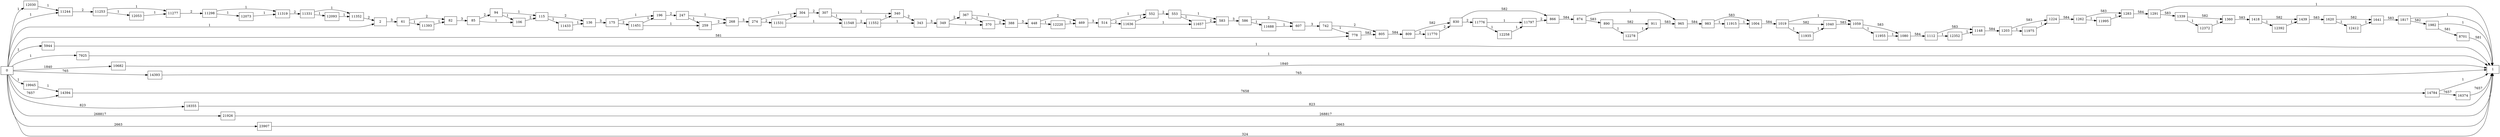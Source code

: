 digraph {
	graph [rankdir=LR]
	node [shape=rectangle]
	2 -> 61 [label=3]
	61 -> 82 [label=2]
	61 -> 11393 [label=1]
	82 -> 85 [label=3]
	85 -> 94 [label=2]
	85 -> 106 [label=1]
	94 -> 106 [label=1]
	94 -> 115 [label=1]
	106 -> 115 [label=2]
	115 -> 136 [label=2]
	115 -> 11433 [label=1]
	136 -> 175 [label=3]
	175 -> 196 [label=1]
	175 -> 11451 [label=2]
	196 -> 247 [label=2]
	247 -> 259 [label=1]
	247 -> 268 [label=1]
	259 -> 268 [label=2]
	268 -> 274 [label=3]
	274 -> 304 [label=1]
	274 -> 11531 [label=2]
	304 -> 307 [label=2]
	307 -> 340 [label=1]
	307 -> 11548 [label=1]
	340 -> 343 [label=2]
	343 -> 349 [label=3]
	349 -> 367 [label=2]
	349 -> 370 [label=1]
	367 -> 370 [label=1]
	367 -> 388 [label=1]
	370 -> 388 [label=2]
	388 -> 448 [label=3]
	448 -> 469 [label=2]
	448 -> 12220 [label=1]
	469 -> 514 [label=3]
	514 -> 552 [label=1]
	514 -> 11636 [label=2]
	552 -> 553 [label=2]
	553 -> 583 [label=1]
	553 -> 11657 [label=1]
	583 -> 586 [label=3]
	586 -> 607 [label=2]
	586 -> 11688 [label=1]
	607 -> 742 [label=3]
	742 -> 778 [label=1]
	742 -> 805 [label=2]
	778 -> 805 [label=582]
	805 -> 809 [label=584]
	809 -> 830 [label=582]
	809 -> 11770 [label=2]
	830 -> 866 [label=582]
	830 -> 11776 [label=2]
	866 -> 874 [label=584]
	874 -> 890 [label=583]
	874 -> 965 [label=1]
	890 -> 911 [label=582]
	890 -> 12278 [label=1]
	911 -> 965 [label=583]
	965 -> 983 [label=584]
	983 -> 1004 [label=583]
	983 -> 11915 [label=1]
	1004 -> 1019 [label=584]
	1019 -> 1040 [label=582]
	1019 -> 11935 [label=1]
	1019 -> 1059 [label=1]
	1040 -> 1059 [label=583]
	1059 -> 1080 [label=583]
	1059 -> 11955 [label=1]
	1080 -> 1112 [label=584]
	1112 -> 1148 [label=583]
	1112 -> 12352 [label=1]
	1148 -> 1203 [label=584]
	1203 -> 1224 [label=583]
	1203 -> 11975 [label=1]
	1224 -> 1262 [label=584]
	1262 -> 1283 [label=583]
	1262 -> 11995 [label=1]
	1283 -> 1291 [label=584]
	1291 -> 1 [label=1]
	1291 -> 1339 [label=583]
	1339 -> 1360 [label=582]
	1339 -> 12372 [label=1]
	1360 -> 1418 [label=583]
	1418 -> 1439 [label=582]
	1418 -> 12392 [label=1]
	1439 -> 1620 [label=583]
	1620 -> 1641 [label=582]
	1620 -> 12412 [label=1]
	1641 -> 1817 [label=583]
	1817 -> 1 [label=1]
	1817 -> 1982 [label=582]
	1982 -> 1 [label=1]
	1982 -> 8701 [label=581]
	5944 -> 1 [label=1]
	7925 -> 1 [label=1]
	8701 -> 1 [label=581]
	10682 -> 1 [label=1840]
	11244 -> 11253 [label=2]
	11253 -> 11277 [label=1]
	11253 -> 12053 [label=1]
	11277 -> 11298 [label=2]
	11298 -> 11319 [label=1]
	11298 -> 12073 [label=1]
	11319 -> 11331 [label=2]
	11331 -> 11352 [label=1]
	11331 -> 12093 [label=1]
	11352 -> 2 [label=2]
	11393 -> 82 [label=1]
	11433 -> 136 [label=1]
	11451 -> 259 [label=1]
	11451 -> 196 [label=1]
	11531 -> 304 [label=1]
	11531 -> 11548 [label=1]
	11548 -> 11552 [label=2]
	11552 -> 343 [label=1]
	11552 -> 340 [label=1]
	11636 -> 11657 [label=1]
	11636 -> 552 [label=1]
	11657 -> 583 [label=2]
	11688 -> 607 [label=1]
	11770 -> 830 [label=2]
	11776 -> 11797 [label=1]
	11776 -> 12258 [label=1]
	11797 -> 866 [label=2]
	11915 -> 1004 [label=1]
	11935 -> 1040 [label=1]
	11955 -> 1080 [label=1]
	11975 -> 1224 [label=1]
	11995 -> 1283 [label=1]
	12030 -> 11244 [label=1]
	12053 -> 11277 [label=1]
	12073 -> 11319 [label=1]
	12093 -> 11352 [label=1]
	12220 -> 469 [label=1]
	12258 -> 11797 [label=1]
	12278 -> 911 [label=1]
	12352 -> 1148 [label=1]
	12372 -> 1360 [label=1]
	12392 -> 1439 [label=1]
	12412 -> 1641 [label=1]
	14393 -> 1 [label=765]
	14394 -> 14784 [label=7658]
	14784 -> 1 [label=1]
	14784 -> 16374 [label=7657]
	16374 -> 1 [label=7657]
	18355 -> 1 [label=823]
	19945 -> 14394 [label=1]
	21926 -> 1 [label=268817]
	23907 -> 1 [label=2663]
	0 -> 2 [label=1]
	0 -> 778 [label=581]
	0 -> 14394 [label=7657]
	0 -> 1 [label=324]
	0 -> 5944 [label=1]
	0 -> 7925 [label=1]
	0 -> 10682 [label=1840]
	0 -> 11244 [label=1]
	0 -> 12030 [label=1]
	0 -> 14393 [label=765]
	0 -> 18355 [label=823]
	0 -> 19945 [label=1]
	0 -> 21926 [label=268817]
	0 -> 23907 [label=2663]
}
